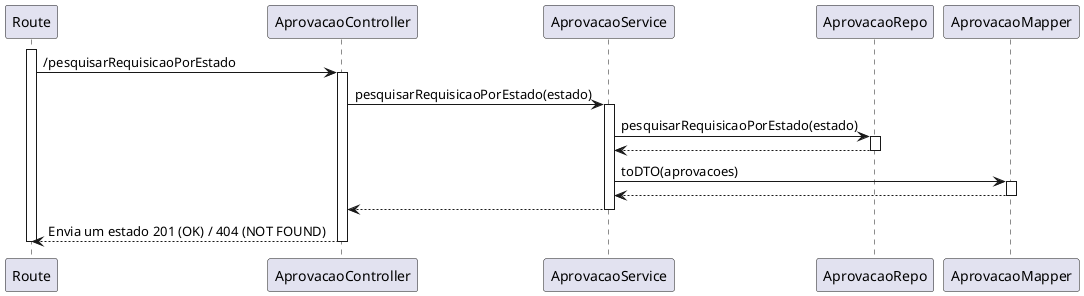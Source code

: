 @startuml vp3

participant Route as route
participant AprovacaoController as ctrl
participant AprovacaoService as svc
participant AprovacaoRepo as repo
participant AprovacaoMapper as mapper

activate route
route -> ctrl : /pesquisarRequisicaoPorEstado
activate ctrl
ctrl -> svc : pesquisarRequisicaoPorEstado(estado)
activate svc
svc -> repo : pesquisarRequisicaoPorEstado(estado)
activate repo
repo --> svc
deactivate repo
svc -> mapper : toDTO(aprovacoes)
activate mapper
mapper --> svc
deactivate mapper
svc --> ctrl
deactivate svc
ctrl --> route : Envia um estado 201 (OK) / 404 (NOT FOUND)
deactivate ctrl
deactivate route



@enduml